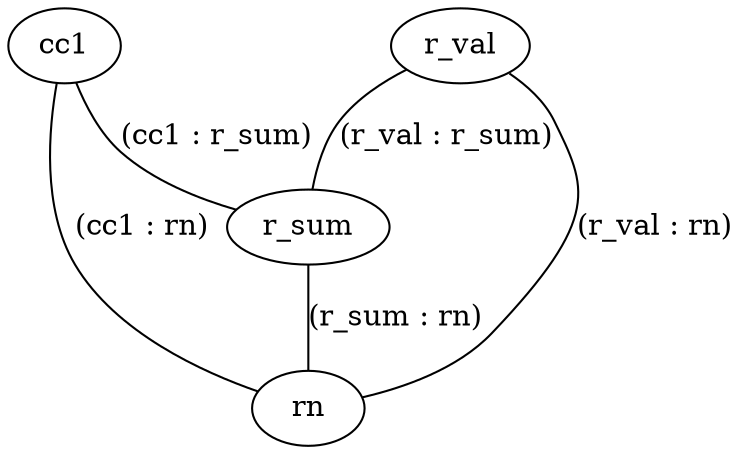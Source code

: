 graph G {
  1 [ label="r_sum" ];
  2 [ label="rn" ];
  3 [ label="cc1" ];
  4 [ label="r_val" ];
  1 -- 2 [ label="(r_sum : rn)" ];
  3 -- 2 [ label="(cc1 : rn)" ];
  3 -- 1 [ label="(cc1 : r_sum)" ];
  4 -- 2 [ label="(r_val : rn)" ];
  4 -- 1 [ label="(r_val : r_sum)" ];
}
